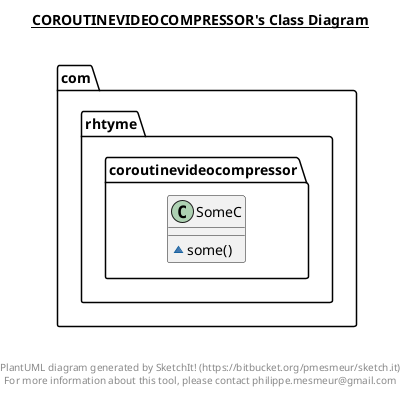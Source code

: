 @startuml

title __COROUTINEVIDEOCOMPRESSOR's Class Diagram__\n

  namespace com.rhtyme.coroutinevideocompressor {
    class com.rhtyme.coroutinevideocompressor.SomeC {
        ~ some()
    }
  }
  



right footer


PlantUML diagram generated by SketchIt! (https://bitbucket.org/pmesmeur/sketch.it)
For more information about this tool, please contact philippe.mesmeur@gmail.com
endfooter

@enduml
